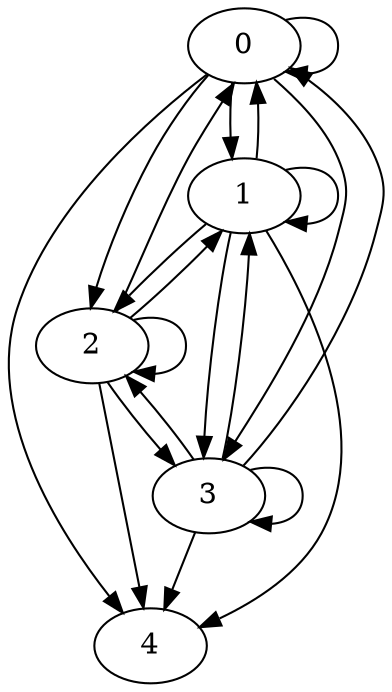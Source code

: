 digraph G {
	0 -> 0;
	0 -> 1;
	0 -> 2;
	0 -> 3;
	0 -> 4;
	1 -> 0;
	1 -> 1;
	1 -> 2;
	1 -> 3;
	1 -> 4;
	2 -> 0;
	2 -> 1;
	2 -> 2;
	2 -> 3;
	2 -> 4;
	3 -> 0;
	3 -> 1;
	3 -> 2;
	3 -> 3;
	3 -> 4;
}